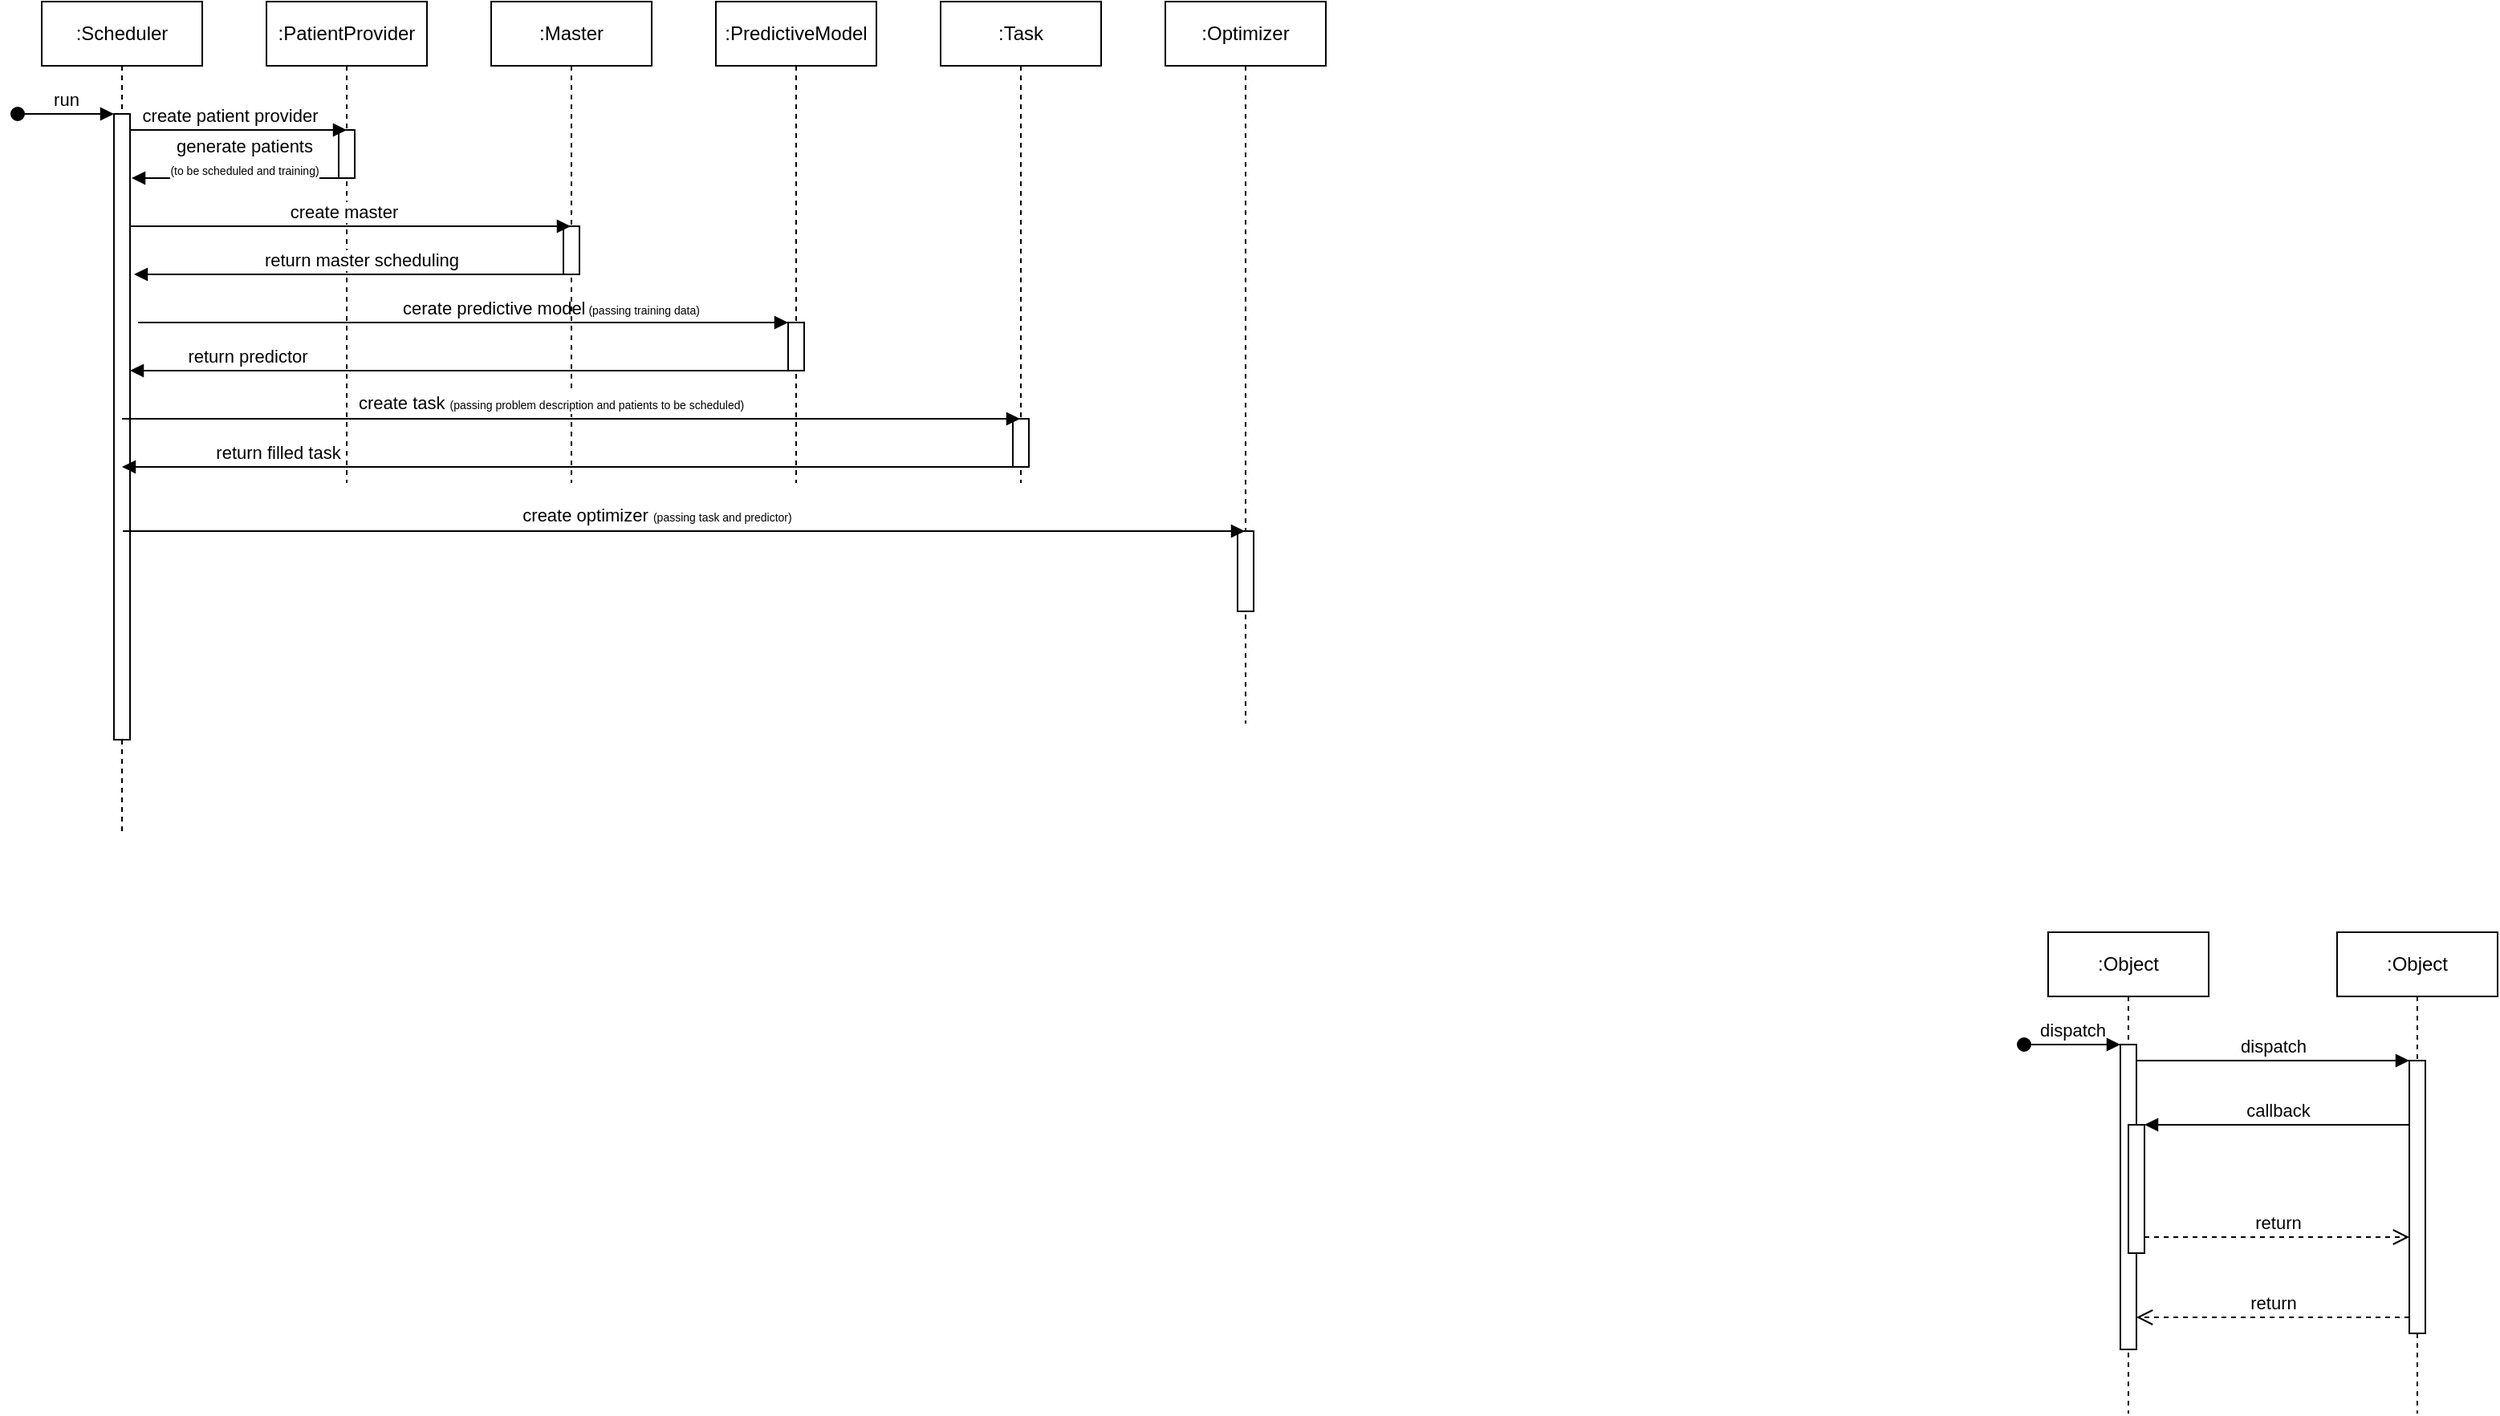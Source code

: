<mxfile version="23.0.2" type="device">
  <diagram name="Page-1" id="2YBvvXClWsGukQMizWep">
    <mxGraphModel dx="1304" dy="776" grid="1" gridSize="10" guides="1" tooltips="1" connect="1" arrows="1" fold="1" page="1" pageScale="1" pageWidth="850" pageHeight="1100" math="0" shadow="0">
      <root>
        <mxCell id="0" />
        <mxCell id="1" parent="0" />
        <mxCell id="aM9ryv3xv72pqoxQDRHE-1" value=":Object" style="shape=umlLifeline;perimeter=lifelinePerimeter;whiteSpace=wrap;html=1;container=0;dropTarget=0;collapsible=0;recursiveResize=0;outlineConnect=0;portConstraint=eastwest;newEdgeStyle={&quot;edgeStyle&quot;:&quot;elbowEdgeStyle&quot;,&quot;elbow&quot;:&quot;vertical&quot;,&quot;curved&quot;:0,&quot;rounded&quot;:0};" parent="1" vertex="1">
          <mxGeometry x="1330" y="660" width="100" height="300" as="geometry" />
        </mxCell>
        <mxCell id="aM9ryv3xv72pqoxQDRHE-2" value="" style="html=1;points=[];perimeter=orthogonalPerimeter;outlineConnect=0;targetShapes=umlLifeline;portConstraint=eastwest;newEdgeStyle={&quot;edgeStyle&quot;:&quot;elbowEdgeStyle&quot;,&quot;elbow&quot;:&quot;vertical&quot;,&quot;curved&quot;:0,&quot;rounded&quot;:0};" parent="aM9ryv3xv72pqoxQDRHE-1" vertex="1">
          <mxGeometry x="45" y="70" width="10" height="190" as="geometry" />
        </mxCell>
        <mxCell id="aM9ryv3xv72pqoxQDRHE-3" value="dispatch" style="html=1;verticalAlign=bottom;startArrow=oval;endArrow=block;startSize=8;edgeStyle=elbowEdgeStyle;elbow=vertical;curved=0;rounded=0;" parent="aM9ryv3xv72pqoxQDRHE-1" target="aM9ryv3xv72pqoxQDRHE-2" edge="1">
          <mxGeometry relative="1" as="geometry">
            <mxPoint x="-15" y="70" as="sourcePoint" />
          </mxGeometry>
        </mxCell>
        <mxCell id="aM9ryv3xv72pqoxQDRHE-4" value="" style="html=1;points=[];perimeter=orthogonalPerimeter;outlineConnect=0;targetShapes=umlLifeline;portConstraint=eastwest;newEdgeStyle={&quot;edgeStyle&quot;:&quot;elbowEdgeStyle&quot;,&quot;elbow&quot;:&quot;vertical&quot;,&quot;curved&quot;:0,&quot;rounded&quot;:0};" parent="aM9ryv3xv72pqoxQDRHE-1" vertex="1">
          <mxGeometry x="50" y="120" width="10" height="80" as="geometry" />
        </mxCell>
        <mxCell id="aM9ryv3xv72pqoxQDRHE-5" value=":Object" style="shape=umlLifeline;perimeter=lifelinePerimeter;whiteSpace=wrap;html=1;container=0;dropTarget=0;collapsible=0;recursiveResize=0;outlineConnect=0;portConstraint=eastwest;newEdgeStyle={&quot;edgeStyle&quot;:&quot;elbowEdgeStyle&quot;,&quot;elbow&quot;:&quot;vertical&quot;,&quot;curved&quot;:0,&quot;rounded&quot;:0};" parent="1" vertex="1">
          <mxGeometry x="1510" y="660" width="100" height="300" as="geometry" />
        </mxCell>
        <mxCell id="aM9ryv3xv72pqoxQDRHE-6" value="" style="html=1;points=[];perimeter=orthogonalPerimeter;outlineConnect=0;targetShapes=umlLifeline;portConstraint=eastwest;newEdgeStyle={&quot;edgeStyle&quot;:&quot;elbowEdgeStyle&quot;,&quot;elbow&quot;:&quot;vertical&quot;,&quot;curved&quot;:0,&quot;rounded&quot;:0};" parent="aM9ryv3xv72pqoxQDRHE-5" vertex="1">
          <mxGeometry x="45" y="80" width="10" height="170" as="geometry" />
        </mxCell>
        <mxCell id="aM9ryv3xv72pqoxQDRHE-7" value="dispatch" style="html=1;verticalAlign=bottom;endArrow=block;edgeStyle=elbowEdgeStyle;elbow=vertical;curved=0;rounded=0;" parent="1" source="aM9ryv3xv72pqoxQDRHE-2" target="aM9ryv3xv72pqoxQDRHE-6" edge="1">
          <mxGeometry relative="1" as="geometry">
            <mxPoint x="1485" y="750" as="sourcePoint" />
            <Array as="points">
              <mxPoint x="1470" y="740" />
            </Array>
          </mxGeometry>
        </mxCell>
        <mxCell id="aM9ryv3xv72pqoxQDRHE-8" value="return" style="html=1;verticalAlign=bottom;endArrow=open;dashed=1;endSize=8;edgeStyle=elbowEdgeStyle;elbow=vertical;curved=0;rounded=0;" parent="1" source="aM9ryv3xv72pqoxQDRHE-6" target="aM9ryv3xv72pqoxQDRHE-2" edge="1">
          <mxGeometry relative="1" as="geometry">
            <mxPoint x="1485" y="825" as="targetPoint" />
            <Array as="points">
              <mxPoint x="1480" y="900" />
            </Array>
          </mxGeometry>
        </mxCell>
        <mxCell id="aM9ryv3xv72pqoxQDRHE-9" value="callback" style="html=1;verticalAlign=bottom;endArrow=block;edgeStyle=elbowEdgeStyle;elbow=vertical;curved=0;rounded=0;" parent="1" source="aM9ryv3xv72pqoxQDRHE-6" target="aM9ryv3xv72pqoxQDRHE-4" edge="1">
          <mxGeometry relative="1" as="geometry">
            <mxPoint x="1465" y="780" as="sourcePoint" />
            <Array as="points">
              <mxPoint x="1480" y="780" />
            </Array>
          </mxGeometry>
        </mxCell>
        <mxCell id="aM9ryv3xv72pqoxQDRHE-10" value="return" style="html=1;verticalAlign=bottom;endArrow=open;dashed=1;endSize=8;edgeStyle=elbowEdgeStyle;elbow=vertical;curved=0;rounded=0;" parent="1" source="aM9ryv3xv72pqoxQDRHE-4" target="aM9ryv3xv72pqoxQDRHE-6" edge="1">
          <mxGeometry relative="1" as="geometry">
            <mxPoint x="1465" y="855" as="targetPoint" />
            <Array as="points">
              <mxPoint x="1470" y="850" />
            </Array>
          </mxGeometry>
        </mxCell>
        <mxCell id="ba8jQTyRNlUtfquAFpFR-19" value=":Scheduler" style="shape=umlLifeline;perimeter=lifelinePerimeter;whiteSpace=wrap;html=1;container=0;dropTarget=0;collapsible=0;recursiveResize=0;outlineConnect=0;portConstraint=eastwest;newEdgeStyle={&quot;edgeStyle&quot;:&quot;elbowEdgeStyle&quot;,&quot;elbow&quot;:&quot;vertical&quot;,&quot;curved&quot;:0,&quot;rounded&quot;:0};" vertex="1" parent="1">
          <mxGeometry x="80" y="80" width="100" height="520" as="geometry" />
        </mxCell>
        <mxCell id="ba8jQTyRNlUtfquAFpFR-20" value="" style="html=1;points=[];perimeter=orthogonalPerimeter;outlineConnect=0;targetShapes=umlLifeline;portConstraint=eastwest;newEdgeStyle={&quot;edgeStyle&quot;:&quot;elbowEdgeStyle&quot;,&quot;elbow&quot;:&quot;vertical&quot;,&quot;curved&quot;:0,&quot;rounded&quot;:0};" vertex="1" parent="ba8jQTyRNlUtfquAFpFR-19">
          <mxGeometry x="45" y="70" width="10" height="390" as="geometry" />
        </mxCell>
        <mxCell id="ba8jQTyRNlUtfquAFpFR-21" value="run" style="html=1;verticalAlign=bottom;startArrow=oval;endArrow=block;startSize=8;edgeStyle=elbowEdgeStyle;elbow=vertical;curved=0;rounded=0;" edge="1" parent="ba8jQTyRNlUtfquAFpFR-19" target="ba8jQTyRNlUtfquAFpFR-20">
          <mxGeometry relative="1" as="geometry">
            <mxPoint x="-15" y="70" as="sourcePoint" />
          </mxGeometry>
        </mxCell>
        <mxCell id="ba8jQTyRNlUtfquAFpFR-22" value=":Task" style="shape=umlLifeline;perimeter=lifelinePerimeter;whiteSpace=wrap;html=1;container=0;dropTarget=0;collapsible=0;recursiveResize=0;outlineConnect=0;portConstraint=eastwest;newEdgeStyle={&quot;edgeStyle&quot;:&quot;elbowEdgeStyle&quot;,&quot;elbow&quot;:&quot;vertical&quot;,&quot;curved&quot;:0,&quot;rounded&quot;:0};" vertex="1" parent="1">
          <mxGeometry x="640" y="80" width="100" height="300" as="geometry" />
        </mxCell>
        <mxCell id="ba8jQTyRNlUtfquAFpFR-23" value="" style="html=1;points=[];perimeter=orthogonalPerimeter;outlineConnect=0;targetShapes=umlLifeline;portConstraint=eastwest;newEdgeStyle={&quot;edgeStyle&quot;:&quot;elbowEdgeStyle&quot;,&quot;elbow&quot;:&quot;vertical&quot;,&quot;curved&quot;:0,&quot;rounded&quot;:0};" vertex="1" parent="ba8jQTyRNlUtfquAFpFR-22">
          <mxGeometry x="45" y="260" width="10" height="30" as="geometry" />
        </mxCell>
        <mxCell id="ba8jQTyRNlUtfquAFpFR-24" value="cerate predictive model&lt;font style=&quot;font-size: 7px;&quot;&gt; (passing training data)&lt;/font&gt;" style="html=1;verticalAlign=bottom;endArrow=block;edgeStyle=elbowEdgeStyle;elbow=vertical;curved=0;rounded=0;movable=1;resizable=1;rotatable=1;deletable=1;editable=1;locked=0;connectable=1;" edge="1" parent="1" target="ba8jQTyRNlUtfquAFpFR-26">
          <mxGeometry x="0.268" relative="1" as="geometry">
            <mxPoint x="140" y="280" as="sourcePoint" />
            <Array as="points" />
            <mxPoint x="540" y="280" as="targetPoint" />
            <mxPoint as="offset" />
          </mxGeometry>
        </mxCell>
        <mxCell id="ba8jQTyRNlUtfquAFpFR-25" value=":PredictiveModel" style="shape=umlLifeline;perimeter=lifelinePerimeter;whiteSpace=wrap;html=1;container=0;dropTarget=0;collapsible=0;recursiveResize=0;outlineConnect=0;portConstraint=eastwest;newEdgeStyle={&quot;edgeStyle&quot;:&quot;elbowEdgeStyle&quot;,&quot;elbow&quot;:&quot;vertical&quot;,&quot;curved&quot;:0,&quot;rounded&quot;:0};" vertex="1" parent="1">
          <mxGeometry x="500" y="80" width="100" height="300" as="geometry" />
        </mxCell>
        <mxCell id="ba8jQTyRNlUtfquAFpFR-26" value="" style="html=1;points=[];perimeter=orthogonalPerimeter;outlineConnect=0;targetShapes=umlLifeline;portConstraint=eastwest;newEdgeStyle={&quot;edgeStyle&quot;:&quot;elbowEdgeStyle&quot;,&quot;elbow&quot;:&quot;vertical&quot;,&quot;curved&quot;:0,&quot;rounded&quot;:0};" vertex="1" parent="ba8jQTyRNlUtfquAFpFR-25">
          <mxGeometry x="45" y="200" width="10" height="30" as="geometry" />
        </mxCell>
        <mxCell id="ba8jQTyRNlUtfquAFpFR-27" value="return predictor" style="html=1;verticalAlign=bottom;endArrow=block;edgeStyle=elbowEdgeStyle;elbow=vertical;curved=0;rounded=0;" edge="1" parent="1" target="ba8jQTyRNlUtfquAFpFR-20">
          <mxGeometry x="0.651" relative="1" as="geometry">
            <mxPoint x="552.25" y="310" as="sourcePoint" />
            <Array as="points">
              <mxPoint x="227.75" y="310" />
            </Array>
            <mxPoint x="137.75" y="310" as="targetPoint" />
            <mxPoint as="offset" />
          </mxGeometry>
        </mxCell>
        <mxCell id="ba8jQTyRNlUtfquAFpFR-28" value=":PatientProvider" style="shape=umlLifeline;perimeter=lifelinePerimeter;whiteSpace=wrap;html=1;container=0;dropTarget=0;collapsible=0;recursiveResize=0;outlineConnect=0;portConstraint=eastwest;newEdgeStyle={&quot;edgeStyle&quot;:&quot;elbowEdgeStyle&quot;,&quot;elbow&quot;:&quot;vertical&quot;,&quot;curved&quot;:0,&quot;rounded&quot;:0};" vertex="1" parent="1">
          <mxGeometry x="220" y="80" width="100" height="300" as="geometry" />
        </mxCell>
        <mxCell id="ba8jQTyRNlUtfquAFpFR-29" value="" style="html=1;points=[];perimeter=orthogonalPerimeter;outlineConnect=0;targetShapes=umlLifeline;portConstraint=eastwest;newEdgeStyle={&quot;edgeStyle&quot;:&quot;elbowEdgeStyle&quot;,&quot;elbow&quot;:&quot;vertical&quot;,&quot;curved&quot;:0,&quot;rounded&quot;:0};" vertex="1" parent="ba8jQTyRNlUtfquAFpFR-28">
          <mxGeometry x="45" y="80" width="10" height="30" as="geometry" />
        </mxCell>
        <mxCell id="ba8jQTyRNlUtfquAFpFR-30" value="create patient provider" style="html=1;verticalAlign=bottom;endArrow=block;edgeStyle=elbowEdgeStyle;elbow=vertical;curved=0;rounded=0;" edge="1" parent="1" source="ba8jQTyRNlUtfquAFpFR-20">
          <mxGeometry x="-0.086" relative="1" as="geometry">
            <mxPoint x="133" y="160" as="sourcePoint" />
            <Array as="points">
              <mxPoint x="213" y="160" />
            </Array>
            <mxPoint x="270" y="160" as="targetPoint" />
            <mxPoint as="offset" />
          </mxGeometry>
        </mxCell>
        <mxCell id="ba8jQTyRNlUtfquAFpFR-31" value=":Master" style="shape=umlLifeline;perimeter=lifelinePerimeter;whiteSpace=wrap;html=1;container=0;dropTarget=0;collapsible=0;recursiveResize=0;outlineConnect=0;portConstraint=eastwest;newEdgeStyle={&quot;edgeStyle&quot;:&quot;elbowEdgeStyle&quot;,&quot;elbow&quot;:&quot;vertical&quot;,&quot;curved&quot;:0,&quot;rounded&quot;:0};" vertex="1" parent="1">
          <mxGeometry x="360" y="80" width="100" height="300" as="geometry" />
        </mxCell>
        <mxCell id="ba8jQTyRNlUtfquAFpFR-32" value="" style="html=1;points=[];perimeter=orthogonalPerimeter;outlineConnect=0;targetShapes=umlLifeline;portConstraint=eastwest;newEdgeStyle={&quot;edgeStyle&quot;:&quot;elbowEdgeStyle&quot;,&quot;elbow&quot;:&quot;vertical&quot;,&quot;curved&quot;:0,&quot;rounded&quot;:0};" vertex="1" parent="ba8jQTyRNlUtfquAFpFR-31">
          <mxGeometry x="45" y="140" width="10" height="30" as="geometry" />
        </mxCell>
        <mxCell id="ba8jQTyRNlUtfquAFpFR-33" value="create master" style="html=1;verticalAlign=bottom;endArrow=block;edgeStyle=elbowEdgeStyle;elbow=vertical;curved=0;rounded=0;" edge="1" parent="1" target="ba8jQTyRNlUtfquAFpFR-31">
          <mxGeometry x="-0.036" relative="1" as="geometry">
            <mxPoint x="135" y="220" as="sourcePoint" />
            <Array as="points">
              <mxPoint x="220" y="220" />
            </Array>
            <mxPoint x="270" y="220" as="targetPoint" />
            <mxPoint as="offset" />
          </mxGeometry>
        </mxCell>
        <mxCell id="ba8jQTyRNlUtfquAFpFR-34" value="" style="endArrow=block;html=1;rounded=0;endFill=1;" edge="1" parent="1" source="ba8jQTyRNlUtfquAFpFR-19" target="ba8jQTyRNlUtfquAFpFR-22">
          <mxGeometry width="50" height="50" relative="1" as="geometry">
            <mxPoint x="140" y="340" as="sourcePoint" />
            <mxPoint x="215" y="339.71" as="targetPoint" />
          </mxGeometry>
        </mxCell>
        <mxCell id="ba8jQTyRNlUtfquAFpFR-35" value="create task &lt;font style=&quot;font-size: 7px;&quot;&gt;(passing problem description and patients to be scheduled)&lt;/font&gt;" style="edgeLabel;html=1;align=center;verticalAlign=middle;resizable=0;points=[];" vertex="1" connectable="0" parent="ba8jQTyRNlUtfquAFpFR-34">
          <mxGeometry x="-0.06" relative="1" as="geometry">
            <mxPoint x="4" y="-10" as="offset" />
          </mxGeometry>
        </mxCell>
        <mxCell id="ba8jQTyRNlUtfquAFpFR-36" value="" style="endArrow=block;html=1;rounded=0;endFill=1;" edge="1" parent="1" source="ba8jQTyRNlUtfquAFpFR-29">
          <mxGeometry width="50" height="50" relative="1" as="geometry">
            <mxPoint x="270" y="190" as="sourcePoint" />
            <mxPoint x="136" y="190.0" as="targetPoint" />
          </mxGeometry>
        </mxCell>
        <mxCell id="ba8jQTyRNlUtfquAFpFR-37" value="generate patients&lt;br&gt;&lt;font style=&quot;font-size: 7px;&quot;&gt;(to be scheduled and training)&lt;/font&gt;" style="edgeLabel;html=1;align=center;verticalAlign=middle;resizable=0;points=[];spacing=0;spacingBottom=26;" vertex="1" connectable="0" parent="ba8jQTyRNlUtfquAFpFR-36">
          <mxGeometry x="0.201" y="1" relative="1" as="geometry">
            <mxPoint x="18" y="-1" as="offset" />
          </mxGeometry>
        </mxCell>
        <mxCell id="ba8jQTyRNlUtfquAFpFR-40" value=":Optimizer" style="shape=umlLifeline;perimeter=lifelinePerimeter;whiteSpace=wrap;html=1;container=0;dropTarget=0;collapsible=0;recursiveResize=0;outlineConnect=0;portConstraint=eastwest;newEdgeStyle={&quot;edgeStyle&quot;:&quot;elbowEdgeStyle&quot;,&quot;elbow&quot;:&quot;vertical&quot;,&quot;curved&quot;:0,&quot;rounded&quot;:0};" vertex="1" parent="1">
          <mxGeometry x="780" y="80" width="100" height="450" as="geometry" />
        </mxCell>
        <mxCell id="ba8jQTyRNlUtfquAFpFR-41" value="" style="html=1;points=[];perimeter=orthogonalPerimeter;outlineConnect=0;targetShapes=umlLifeline;portConstraint=eastwest;newEdgeStyle={&quot;edgeStyle&quot;:&quot;elbowEdgeStyle&quot;,&quot;elbow&quot;:&quot;vertical&quot;,&quot;curved&quot;:0,&quot;rounded&quot;:0};" vertex="1" parent="ba8jQTyRNlUtfquAFpFR-40">
          <mxGeometry x="45" y="330" width="10" height="50" as="geometry" />
        </mxCell>
        <mxCell id="ba8jQTyRNlUtfquAFpFR-42" value="return master scheduling" style="html=1;verticalAlign=bottom;endArrow=block;edgeStyle=elbowEdgeStyle;elbow=vertical;curved=0;rounded=0;strokeColor=default;" edge="1" parent="1">
          <mxGeometry x="-0.036" relative="1" as="geometry">
            <mxPoint x="410" y="250" as="sourcePoint" />
            <Array as="points">
              <mxPoint x="222.5" y="250" />
            </Array>
            <mxPoint x="137.5" y="250" as="targetPoint" />
            <mxPoint as="offset" />
          </mxGeometry>
        </mxCell>
        <mxCell id="ba8jQTyRNlUtfquAFpFR-44" value="return filled task" style="html=1;verticalAlign=bottom;endArrow=block;edgeStyle=elbowEdgeStyle;elbow=vertical;curved=0;rounded=0;" edge="1" parent="1" target="ba8jQTyRNlUtfquAFpFR-19">
          <mxGeometry x="0.651" relative="1" as="geometry">
            <mxPoint x="687.25" y="370" as="sourcePoint" />
            <Array as="points">
              <mxPoint x="362.75" y="370" />
            </Array>
            <mxPoint x="270" y="370" as="targetPoint" />
            <mxPoint as="offset" />
          </mxGeometry>
        </mxCell>
        <mxCell id="ba8jQTyRNlUtfquAFpFR-45" value="" style="endArrow=block;html=1;rounded=0;endFill=1;" edge="1" parent="1" target="ba8jQTyRNlUtfquAFpFR-40">
          <mxGeometry width="50" height="50" relative="1" as="geometry">
            <mxPoint x="130.5" y="410" as="sourcePoint" />
            <mxPoint x="689.5" y="410" as="targetPoint" />
          </mxGeometry>
        </mxCell>
        <mxCell id="ba8jQTyRNlUtfquAFpFR-46" value="create optimizer&amp;nbsp;&lt;font style=&quot;font-size: 7px;&quot;&gt;(passing task and predictor)&lt;/font&gt;" style="edgeLabel;html=1;align=center;verticalAlign=middle;resizable=0;points=[];" vertex="1" connectable="0" parent="ba8jQTyRNlUtfquAFpFR-45">
          <mxGeometry x="-0.06" relative="1" as="geometry">
            <mxPoint x="4" y="-10" as="offset" />
          </mxGeometry>
        </mxCell>
      </root>
    </mxGraphModel>
  </diagram>
</mxfile>
